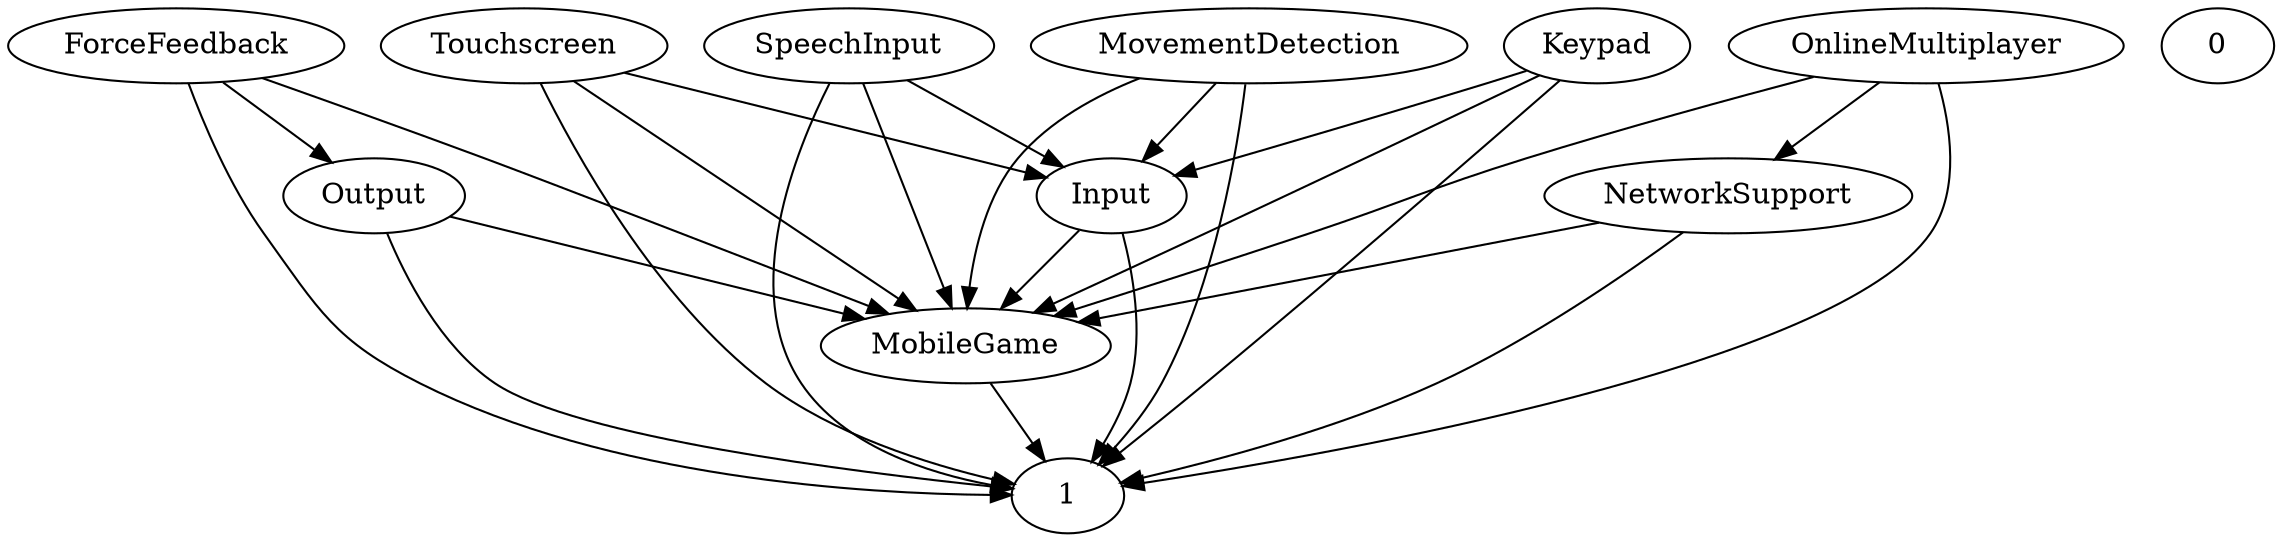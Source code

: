 digraph G {
  ForceFeedback;
  Input;
  MobileGame;
  Touchscreen;
  SpeechInput;
  0;
  MovementDetection;
  OnlineMultiplayer;
  Output;
  Keypad;
  1;
  NetworkSupport;
  NetworkSupport -> MobileGame;
  Input -> MobileGame;
  Output -> MobileGame;
  Touchscreen -> Input;
  MovementDetection -> Input;
  MobileGame -> 1;
  OnlineMultiplayer -> NetworkSupport;
  Keypad -> Input;
  SpeechInput -> Input;
  ForceFeedback -> Output;
  ForceFeedback -> MobileGame;
  Input -> 1;
  Touchscreen -> MobileGame;
  Touchscreen -> 1;
  SpeechInput -> MobileGame;
  SpeechInput -> 1;
  MovementDetection -> MobileGame;
  MovementDetection -> 1;
  OnlineMultiplayer -> MobileGame;
  Output -> 1;
  Keypad -> MobileGame;
  Keypad -> 1;
  NetworkSupport -> 1;
  ForceFeedback -> 1;
  OnlineMultiplayer -> 1;
}
